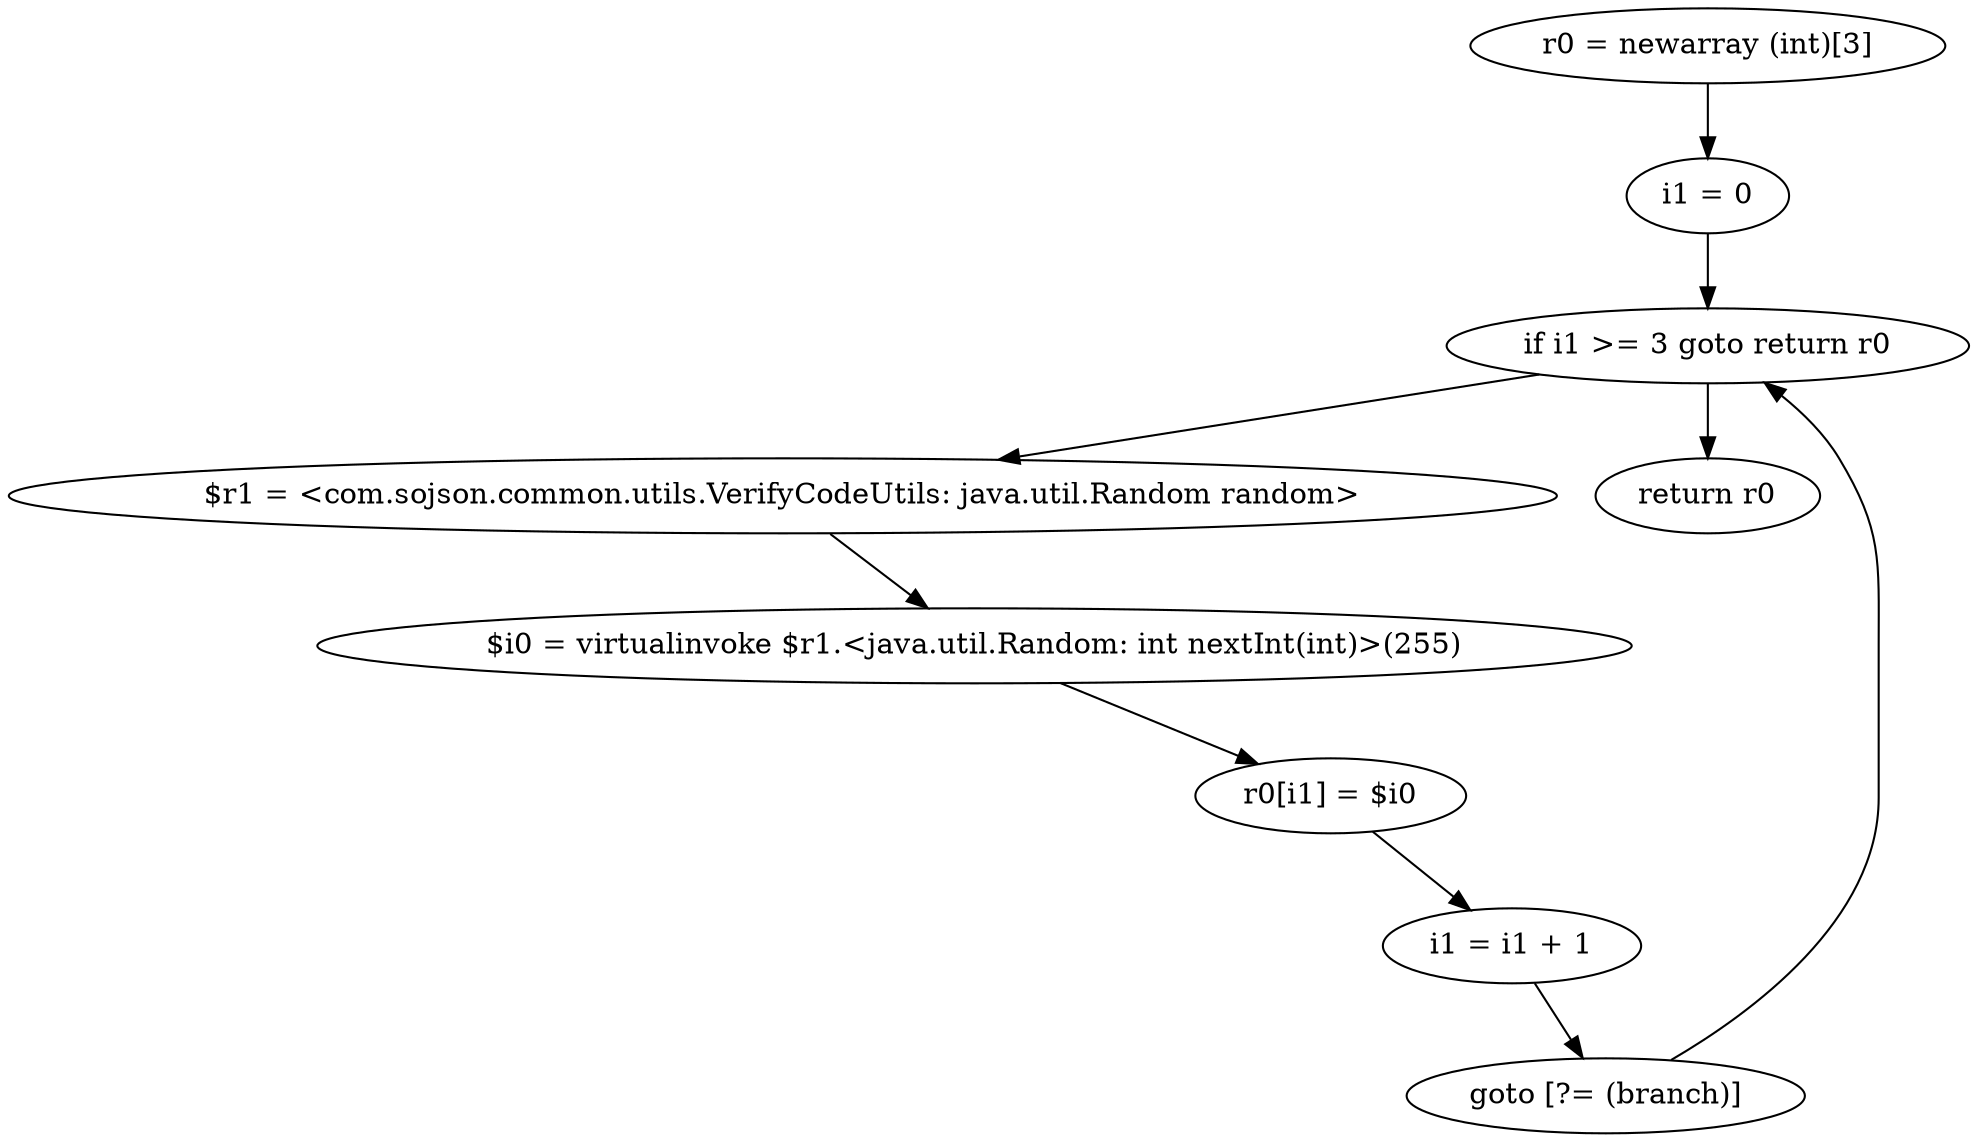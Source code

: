 digraph "unitGraph" {
    "r0 = newarray (int)[3]"
    "i1 = 0"
    "if i1 >= 3 goto return r0"
    "$r1 = <com.sojson.common.utils.VerifyCodeUtils: java.util.Random random>"
    "$i0 = virtualinvoke $r1.<java.util.Random: int nextInt(int)>(255)"
    "r0[i1] = $i0"
    "i1 = i1 + 1"
    "goto [?= (branch)]"
    "return r0"
    "r0 = newarray (int)[3]"->"i1 = 0";
    "i1 = 0"->"if i1 >= 3 goto return r0";
    "if i1 >= 3 goto return r0"->"$r1 = <com.sojson.common.utils.VerifyCodeUtils: java.util.Random random>";
    "if i1 >= 3 goto return r0"->"return r0";
    "$r1 = <com.sojson.common.utils.VerifyCodeUtils: java.util.Random random>"->"$i0 = virtualinvoke $r1.<java.util.Random: int nextInt(int)>(255)";
    "$i0 = virtualinvoke $r1.<java.util.Random: int nextInt(int)>(255)"->"r0[i1] = $i0";
    "r0[i1] = $i0"->"i1 = i1 + 1";
    "i1 = i1 + 1"->"goto [?= (branch)]";
    "goto [?= (branch)]"->"if i1 >= 3 goto return r0";
}
